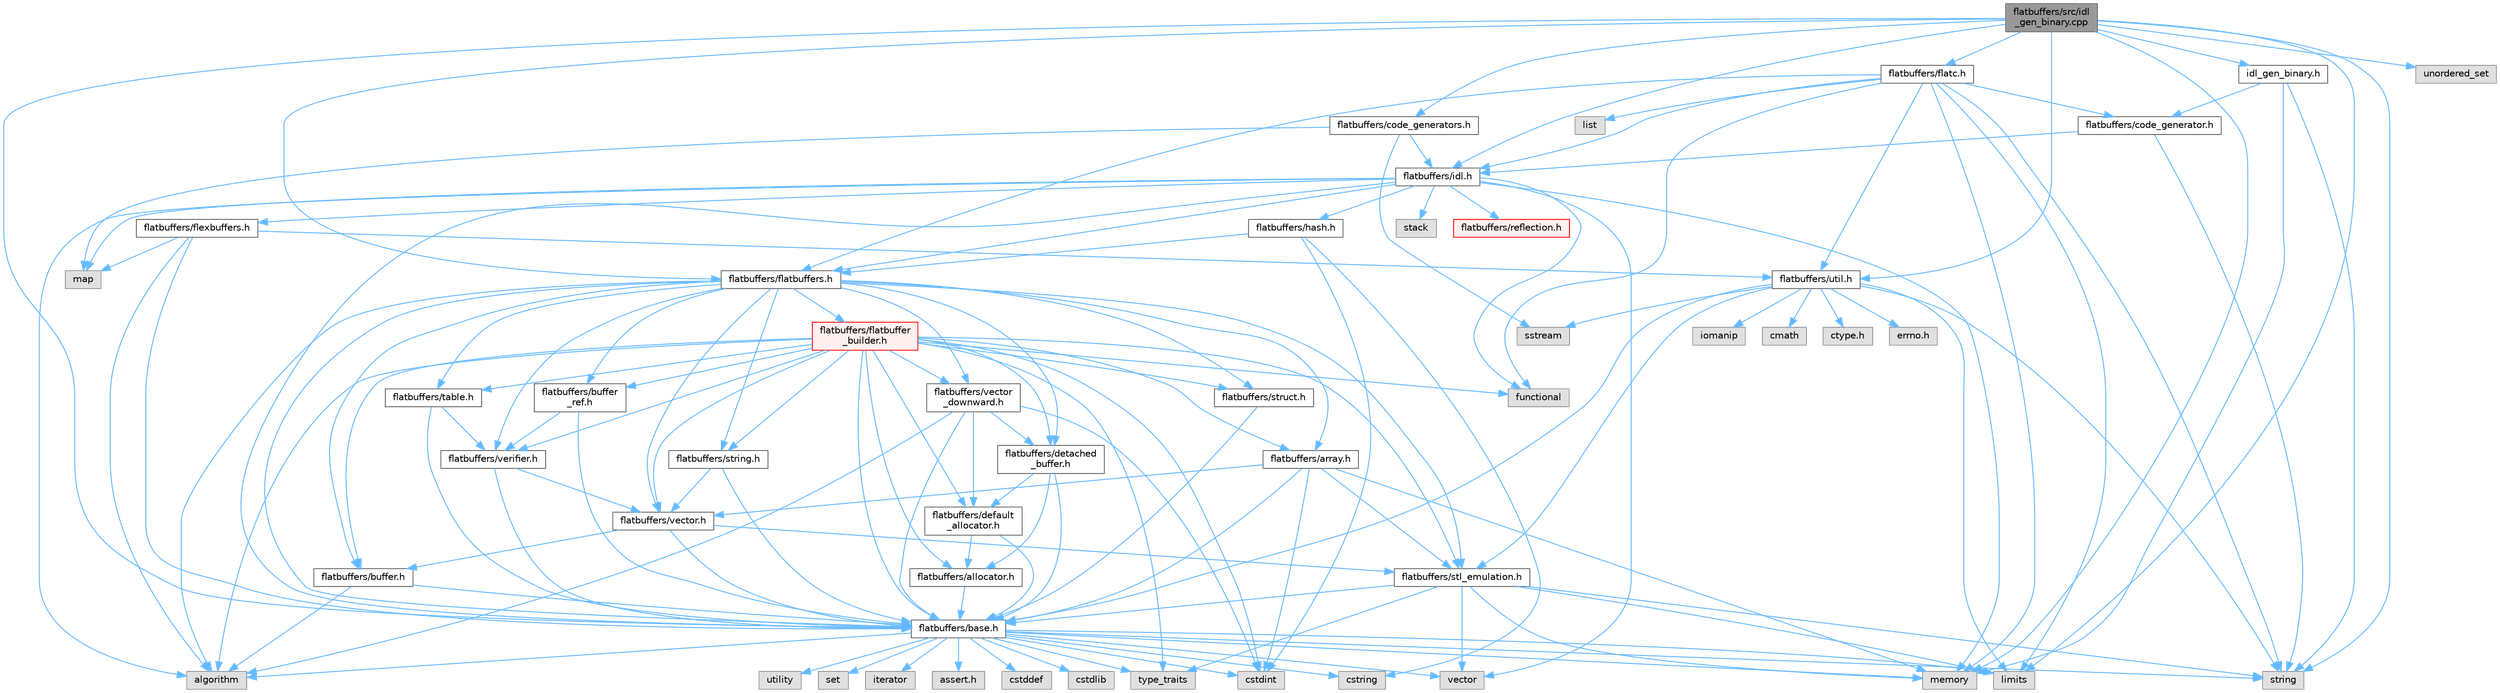 digraph "flatbuffers/src/idl_gen_binary.cpp"
{
 // LATEX_PDF_SIZE
  bgcolor="transparent";
  edge [fontname=Helvetica,fontsize=10,labelfontname=Helvetica,labelfontsize=10];
  node [fontname=Helvetica,fontsize=10,shape=box,height=0.2,width=0.4];
  Node1 [id="Node000001",label="flatbuffers/src/idl\l_gen_binary.cpp",height=0.2,width=0.4,color="gray40", fillcolor="grey60", style="filled", fontcolor="black",tooltip=" "];
  Node1 -> Node2 [id="edge138_Node000001_Node000002",color="steelblue1",style="solid",tooltip=" "];
  Node2 [id="Node000002",label="idl_gen_binary.h",height=0.2,width=0.4,color="grey40", fillcolor="white", style="filled",URL="$idl__gen__binary_8h.html",tooltip=" "];
  Node2 -> Node3 [id="edge139_Node000002_Node000003",color="steelblue1",style="solid",tooltip=" "];
  Node3 [id="Node000003",label="memory",height=0.2,width=0.4,color="grey60", fillcolor="#E0E0E0", style="filled",tooltip=" "];
  Node2 -> Node4 [id="edge140_Node000002_Node000004",color="steelblue1",style="solid",tooltip=" "];
  Node4 [id="Node000004",label="string",height=0.2,width=0.4,color="grey60", fillcolor="#E0E0E0", style="filled",tooltip=" "];
  Node2 -> Node5 [id="edge141_Node000002_Node000005",color="steelblue1",style="solid",tooltip=" "];
  Node5 [id="Node000005",label="flatbuffers/code_generator.h",height=0.2,width=0.4,color="grey40", fillcolor="white", style="filled",URL="$code__generator_8h.html",tooltip=" "];
  Node5 -> Node4 [id="edge142_Node000005_Node000004",color="steelblue1",style="solid",tooltip=" "];
  Node5 -> Node6 [id="edge143_Node000005_Node000006",color="steelblue1",style="solid",tooltip=" "];
  Node6 [id="Node000006",label="flatbuffers/idl.h",height=0.2,width=0.4,color="grey40", fillcolor="white", style="filled",URL="$idl_8h.html",tooltip=" "];
  Node6 -> Node7 [id="edge144_Node000006_Node000007",color="steelblue1",style="solid",tooltip=" "];
  Node7 [id="Node000007",label="algorithm",height=0.2,width=0.4,color="grey60", fillcolor="#E0E0E0", style="filled",tooltip=" "];
  Node6 -> Node8 [id="edge145_Node000006_Node000008",color="steelblue1",style="solid",tooltip=" "];
  Node8 [id="Node000008",label="functional",height=0.2,width=0.4,color="grey60", fillcolor="#E0E0E0", style="filled",tooltip=" "];
  Node6 -> Node9 [id="edge146_Node000006_Node000009",color="steelblue1",style="solid",tooltip=" "];
  Node9 [id="Node000009",label="map",height=0.2,width=0.4,color="grey60", fillcolor="#E0E0E0", style="filled",tooltip=" "];
  Node6 -> Node3 [id="edge147_Node000006_Node000003",color="steelblue1",style="solid",tooltip=" "];
  Node6 -> Node10 [id="edge148_Node000006_Node000010",color="steelblue1",style="solid",tooltip=" "];
  Node10 [id="Node000010",label="stack",height=0.2,width=0.4,color="grey60", fillcolor="#E0E0E0", style="filled",tooltip=" "];
  Node6 -> Node11 [id="edge149_Node000006_Node000011",color="steelblue1",style="solid",tooltip=" "];
  Node11 [id="Node000011",label="vector",height=0.2,width=0.4,color="grey60", fillcolor="#E0E0E0", style="filled",tooltip=" "];
  Node6 -> Node12 [id="edge150_Node000006_Node000012",color="steelblue1",style="solid",tooltip=" "];
  Node12 [id="Node000012",label="flatbuffers/base.h",height=0.2,width=0.4,color="grey40", fillcolor="white", style="filled",URL="$base_8h.html",tooltip=" "];
  Node12 -> Node13 [id="edge151_Node000012_Node000013",color="steelblue1",style="solid",tooltip=" "];
  Node13 [id="Node000013",label="assert.h",height=0.2,width=0.4,color="grey60", fillcolor="#E0E0E0", style="filled",tooltip=" "];
  Node12 -> Node14 [id="edge152_Node000012_Node000014",color="steelblue1",style="solid",tooltip=" "];
  Node14 [id="Node000014",label="cstdint",height=0.2,width=0.4,color="grey60", fillcolor="#E0E0E0", style="filled",tooltip=" "];
  Node12 -> Node15 [id="edge153_Node000012_Node000015",color="steelblue1",style="solid",tooltip=" "];
  Node15 [id="Node000015",label="cstddef",height=0.2,width=0.4,color="grey60", fillcolor="#E0E0E0", style="filled",tooltip=" "];
  Node12 -> Node16 [id="edge154_Node000012_Node000016",color="steelblue1",style="solid",tooltip=" "];
  Node16 [id="Node000016",label="cstdlib",height=0.2,width=0.4,color="grey60", fillcolor="#E0E0E0", style="filled",tooltip=" "];
  Node12 -> Node17 [id="edge155_Node000012_Node000017",color="steelblue1",style="solid",tooltip=" "];
  Node17 [id="Node000017",label="cstring",height=0.2,width=0.4,color="grey60", fillcolor="#E0E0E0", style="filled",tooltip=" "];
  Node12 -> Node18 [id="edge156_Node000012_Node000018",color="steelblue1",style="solid",tooltip=" "];
  Node18 [id="Node000018",label="utility",height=0.2,width=0.4,color="grey60", fillcolor="#E0E0E0", style="filled",tooltip=" "];
  Node12 -> Node4 [id="edge157_Node000012_Node000004",color="steelblue1",style="solid",tooltip=" "];
  Node12 -> Node19 [id="edge158_Node000012_Node000019",color="steelblue1",style="solid",tooltip=" "];
  Node19 [id="Node000019",label="type_traits",height=0.2,width=0.4,color="grey60", fillcolor="#E0E0E0", style="filled",tooltip=" "];
  Node12 -> Node11 [id="edge159_Node000012_Node000011",color="steelblue1",style="solid",tooltip=" "];
  Node12 -> Node20 [id="edge160_Node000012_Node000020",color="steelblue1",style="solid",tooltip=" "];
  Node20 [id="Node000020",label="set",height=0.2,width=0.4,color="grey60", fillcolor="#E0E0E0", style="filled",tooltip=" "];
  Node12 -> Node7 [id="edge161_Node000012_Node000007",color="steelblue1",style="solid",tooltip=" "];
  Node12 -> Node21 [id="edge162_Node000012_Node000021",color="steelblue1",style="solid",tooltip=" "];
  Node21 [id="Node000021",label="limits",height=0.2,width=0.4,color="grey60", fillcolor="#E0E0E0", style="filled",tooltip=" "];
  Node12 -> Node22 [id="edge163_Node000012_Node000022",color="steelblue1",style="solid",tooltip=" "];
  Node22 [id="Node000022",label="iterator",height=0.2,width=0.4,color="grey60", fillcolor="#E0E0E0", style="filled",tooltip=" "];
  Node12 -> Node3 [id="edge164_Node000012_Node000003",color="steelblue1",style="solid",tooltip=" "];
  Node6 -> Node23 [id="edge165_Node000006_Node000023",color="steelblue1",style="solid",tooltip=" "];
  Node23 [id="Node000023",label="flatbuffers/flatbuffers.h",height=0.2,width=0.4,color="grey40", fillcolor="white", style="filled",URL="$flatbuffers_8h.html",tooltip=" "];
  Node23 -> Node7 [id="edge166_Node000023_Node000007",color="steelblue1",style="solid",tooltip=" "];
  Node23 -> Node24 [id="edge167_Node000023_Node000024",color="steelblue1",style="solid",tooltip=" "];
  Node24 [id="Node000024",label="flatbuffers/array.h",height=0.2,width=0.4,color="grey40", fillcolor="white", style="filled",URL="$array_8h.html",tooltip=" "];
  Node24 -> Node14 [id="edge168_Node000024_Node000014",color="steelblue1",style="solid",tooltip=" "];
  Node24 -> Node3 [id="edge169_Node000024_Node000003",color="steelblue1",style="solid",tooltip=" "];
  Node24 -> Node12 [id="edge170_Node000024_Node000012",color="steelblue1",style="solid",tooltip=" "];
  Node24 -> Node25 [id="edge171_Node000024_Node000025",color="steelblue1",style="solid",tooltip=" "];
  Node25 [id="Node000025",label="flatbuffers/stl_emulation.h",height=0.2,width=0.4,color="grey40", fillcolor="white", style="filled",URL="$stl__emulation_8h.html",tooltip=" "];
  Node25 -> Node12 [id="edge172_Node000025_Node000012",color="steelblue1",style="solid",tooltip=" "];
  Node25 -> Node4 [id="edge173_Node000025_Node000004",color="steelblue1",style="solid",tooltip=" "];
  Node25 -> Node19 [id="edge174_Node000025_Node000019",color="steelblue1",style="solid",tooltip=" "];
  Node25 -> Node11 [id="edge175_Node000025_Node000011",color="steelblue1",style="solid",tooltip=" "];
  Node25 -> Node3 [id="edge176_Node000025_Node000003",color="steelblue1",style="solid",tooltip=" "];
  Node25 -> Node21 [id="edge177_Node000025_Node000021",color="steelblue1",style="solid",tooltip=" "];
  Node24 -> Node26 [id="edge178_Node000024_Node000026",color="steelblue1",style="solid",tooltip=" "];
  Node26 [id="Node000026",label="flatbuffers/vector.h",height=0.2,width=0.4,color="grey40", fillcolor="white", style="filled",URL="$vector_8h.html",tooltip=" "];
  Node26 -> Node12 [id="edge179_Node000026_Node000012",color="steelblue1",style="solid",tooltip=" "];
  Node26 -> Node27 [id="edge180_Node000026_Node000027",color="steelblue1",style="solid",tooltip=" "];
  Node27 [id="Node000027",label="flatbuffers/buffer.h",height=0.2,width=0.4,color="grey40", fillcolor="white", style="filled",URL="$buffer_8h.html",tooltip=" "];
  Node27 -> Node7 [id="edge181_Node000027_Node000007",color="steelblue1",style="solid",tooltip=" "];
  Node27 -> Node12 [id="edge182_Node000027_Node000012",color="steelblue1",style="solid",tooltip=" "];
  Node26 -> Node25 [id="edge183_Node000026_Node000025",color="steelblue1",style="solid",tooltip=" "];
  Node23 -> Node12 [id="edge184_Node000023_Node000012",color="steelblue1",style="solid",tooltip=" "];
  Node23 -> Node27 [id="edge185_Node000023_Node000027",color="steelblue1",style="solid",tooltip=" "];
  Node23 -> Node28 [id="edge186_Node000023_Node000028",color="steelblue1",style="solid",tooltip=" "];
  Node28 [id="Node000028",label="flatbuffers/buffer\l_ref.h",height=0.2,width=0.4,color="grey40", fillcolor="white", style="filled",URL="$buffer__ref_8h.html",tooltip=" "];
  Node28 -> Node12 [id="edge187_Node000028_Node000012",color="steelblue1",style="solid",tooltip=" "];
  Node28 -> Node29 [id="edge188_Node000028_Node000029",color="steelblue1",style="solid",tooltip=" "];
  Node29 [id="Node000029",label="flatbuffers/verifier.h",height=0.2,width=0.4,color="grey40", fillcolor="white", style="filled",URL="$verifier_8h.html",tooltip=" "];
  Node29 -> Node12 [id="edge189_Node000029_Node000012",color="steelblue1",style="solid",tooltip=" "];
  Node29 -> Node26 [id="edge190_Node000029_Node000026",color="steelblue1",style="solid",tooltip=" "];
  Node23 -> Node30 [id="edge191_Node000023_Node000030",color="steelblue1",style="solid",tooltip=" "];
  Node30 [id="Node000030",label="flatbuffers/detached\l_buffer.h",height=0.2,width=0.4,color="grey40", fillcolor="white", style="filled",URL="$detached__buffer_8h.html",tooltip=" "];
  Node30 -> Node31 [id="edge192_Node000030_Node000031",color="steelblue1",style="solid",tooltip=" "];
  Node31 [id="Node000031",label="flatbuffers/allocator.h",height=0.2,width=0.4,color="grey40", fillcolor="white", style="filled",URL="$allocator_8h.html",tooltip=" "];
  Node31 -> Node12 [id="edge193_Node000031_Node000012",color="steelblue1",style="solid",tooltip=" "];
  Node30 -> Node12 [id="edge194_Node000030_Node000012",color="steelblue1",style="solid",tooltip=" "];
  Node30 -> Node32 [id="edge195_Node000030_Node000032",color="steelblue1",style="solid",tooltip=" "];
  Node32 [id="Node000032",label="flatbuffers/default\l_allocator.h",height=0.2,width=0.4,color="grey40", fillcolor="white", style="filled",URL="$default__allocator_8h.html",tooltip=" "];
  Node32 -> Node31 [id="edge196_Node000032_Node000031",color="steelblue1",style="solid",tooltip=" "];
  Node32 -> Node12 [id="edge197_Node000032_Node000012",color="steelblue1",style="solid",tooltip=" "];
  Node23 -> Node33 [id="edge198_Node000023_Node000033",color="steelblue1",style="solid",tooltip=" "];
  Node33 [id="Node000033",label="flatbuffers/flatbuffer\l_builder.h",height=0.2,width=0.4,color="red", fillcolor="#FFF0F0", style="filled",URL="$flatbuffer__builder_8h.html",tooltip=" "];
  Node33 -> Node7 [id="edge199_Node000033_Node000007",color="steelblue1",style="solid",tooltip=" "];
  Node33 -> Node14 [id="edge200_Node000033_Node000014",color="steelblue1",style="solid",tooltip=" "];
  Node33 -> Node8 [id="edge201_Node000033_Node000008",color="steelblue1",style="solid",tooltip=" "];
  Node33 -> Node19 [id="edge202_Node000033_Node000019",color="steelblue1",style="solid",tooltip=" "];
  Node33 -> Node31 [id="edge203_Node000033_Node000031",color="steelblue1",style="solid",tooltip=" "];
  Node33 -> Node24 [id="edge204_Node000033_Node000024",color="steelblue1",style="solid",tooltip=" "];
  Node33 -> Node12 [id="edge205_Node000033_Node000012",color="steelblue1",style="solid",tooltip=" "];
  Node33 -> Node27 [id="edge206_Node000033_Node000027",color="steelblue1",style="solid",tooltip=" "];
  Node33 -> Node28 [id="edge207_Node000033_Node000028",color="steelblue1",style="solid",tooltip=" "];
  Node33 -> Node32 [id="edge208_Node000033_Node000032",color="steelblue1",style="solid",tooltip=" "];
  Node33 -> Node30 [id="edge209_Node000033_Node000030",color="steelblue1",style="solid",tooltip=" "];
  Node33 -> Node25 [id="edge210_Node000033_Node000025",color="steelblue1",style="solid",tooltip=" "];
  Node33 -> Node35 [id="edge211_Node000033_Node000035",color="steelblue1",style="solid",tooltip=" "];
  Node35 [id="Node000035",label="flatbuffers/string.h",height=0.2,width=0.4,color="grey40", fillcolor="white", style="filled",URL="$string_8h.html",tooltip=" "];
  Node35 -> Node12 [id="edge212_Node000035_Node000012",color="steelblue1",style="solid",tooltip=" "];
  Node35 -> Node26 [id="edge213_Node000035_Node000026",color="steelblue1",style="solid",tooltip=" "];
  Node33 -> Node36 [id="edge214_Node000033_Node000036",color="steelblue1",style="solid",tooltip=" "];
  Node36 [id="Node000036",label="flatbuffers/struct.h",height=0.2,width=0.4,color="grey40", fillcolor="white", style="filled",URL="$struct_8h.html",tooltip=" "];
  Node36 -> Node12 [id="edge215_Node000036_Node000012",color="steelblue1",style="solid",tooltip=" "];
  Node33 -> Node37 [id="edge216_Node000033_Node000037",color="steelblue1",style="solid",tooltip=" "];
  Node37 [id="Node000037",label="flatbuffers/table.h",height=0.2,width=0.4,color="grey40", fillcolor="white", style="filled",URL="$table_8h.html",tooltip=" "];
  Node37 -> Node12 [id="edge217_Node000037_Node000012",color="steelblue1",style="solid",tooltip=" "];
  Node37 -> Node29 [id="edge218_Node000037_Node000029",color="steelblue1",style="solid",tooltip=" "];
  Node33 -> Node26 [id="edge219_Node000033_Node000026",color="steelblue1",style="solid",tooltip=" "];
  Node33 -> Node38 [id="edge220_Node000033_Node000038",color="steelblue1",style="solid",tooltip=" "];
  Node38 [id="Node000038",label="flatbuffers/vector\l_downward.h",height=0.2,width=0.4,color="grey40", fillcolor="white", style="filled",URL="$vector__downward_8h.html",tooltip=" "];
  Node38 -> Node7 [id="edge221_Node000038_Node000007",color="steelblue1",style="solid",tooltip=" "];
  Node38 -> Node14 [id="edge222_Node000038_Node000014",color="steelblue1",style="solid",tooltip=" "];
  Node38 -> Node12 [id="edge223_Node000038_Node000012",color="steelblue1",style="solid",tooltip=" "];
  Node38 -> Node32 [id="edge224_Node000038_Node000032",color="steelblue1",style="solid",tooltip=" "];
  Node38 -> Node30 [id="edge225_Node000038_Node000030",color="steelblue1",style="solid",tooltip=" "];
  Node33 -> Node29 [id="edge226_Node000033_Node000029",color="steelblue1",style="solid",tooltip=" "];
  Node23 -> Node25 [id="edge227_Node000023_Node000025",color="steelblue1",style="solid",tooltip=" "];
  Node23 -> Node35 [id="edge228_Node000023_Node000035",color="steelblue1",style="solid",tooltip=" "];
  Node23 -> Node36 [id="edge229_Node000023_Node000036",color="steelblue1",style="solid",tooltip=" "];
  Node23 -> Node37 [id="edge230_Node000023_Node000037",color="steelblue1",style="solid",tooltip=" "];
  Node23 -> Node26 [id="edge231_Node000023_Node000026",color="steelblue1",style="solid",tooltip=" "];
  Node23 -> Node38 [id="edge232_Node000023_Node000038",color="steelblue1",style="solid",tooltip=" "];
  Node23 -> Node29 [id="edge233_Node000023_Node000029",color="steelblue1",style="solid",tooltip=" "];
  Node6 -> Node39 [id="edge234_Node000006_Node000039",color="steelblue1",style="solid",tooltip=" "];
  Node39 [id="Node000039",label="flatbuffers/flexbuffers.h",height=0.2,width=0.4,color="grey40", fillcolor="white", style="filled",URL="$flexbuffers_8h.html",tooltip=" "];
  Node39 -> Node7 [id="edge235_Node000039_Node000007",color="steelblue1",style="solid",tooltip=" "];
  Node39 -> Node9 [id="edge236_Node000039_Node000009",color="steelblue1",style="solid",tooltip=" "];
  Node39 -> Node12 [id="edge237_Node000039_Node000012",color="steelblue1",style="solid",tooltip=" "];
  Node39 -> Node40 [id="edge238_Node000039_Node000040",color="steelblue1",style="solid",tooltip=" "];
  Node40 [id="Node000040",label="flatbuffers/util.h",height=0.2,width=0.4,color="grey40", fillcolor="white", style="filled",URL="$util_8h.html",tooltip=" "];
  Node40 -> Node41 [id="edge239_Node000040_Node000041",color="steelblue1",style="solid",tooltip=" "];
  Node41 [id="Node000041",label="ctype.h",height=0.2,width=0.4,color="grey60", fillcolor="#E0E0E0", style="filled",tooltip=" "];
  Node40 -> Node42 [id="edge240_Node000040_Node000042",color="steelblue1",style="solid",tooltip=" "];
  Node42 [id="Node000042",label="errno.h",height=0.2,width=0.4,color="grey60", fillcolor="#E0E0E0", style="filled",tooltip=" "];
  Node40 -> Node12 [id="edge241_Node000040_Node000012",color="steelblue1",style="solid",tooltip=" "];
  Node40 -> Node25 [id="edge242_Node000040_Node000025",color="steelblue1",style="solid",tooltip=" "];
  Node40 -> Node43 [id="edge243_Node000040_Node000043",color="steelblue1",style="solid",tooltip=" "];
  Node43 [id="Node000043",label="iomanip",height=0.2,width=0.4,color="grey60", fillcolor="#E0E0E0", style="filled",tooltip=" "];
  Node40 -> Node44 [id="edge244_Node000040_Node000044",color="steelblue1",style="solid",tooltip=" "];
  Node44 [id="Node000044",label="sstream",height=0.2,width=0.4,color="grey60", fillcolor="#E0E0E0", style="filled",tooltip=" "];
  Node40 -> Node45 [id="edge245_Node000040_Node000045",color="steelblue1",style="solid",tooltip=" "];
  Node45 [id="Node000045",label="cmath",height=0.2,width=0.4,color="grey60", fillcolor="#E0E0E0", style="filled",tooltip=" "];
  Node40 -> Node21 [id="edge246_Node000040_Node000021",color="steelblue1",style="solid",tooltip=" "];
  Node40 -> Node4 [id="edge247_Node000040_Node000004",color="steelblue1",style="solid",tooltip=" "];
  Node6 -> Node46 [id="edge248_Node000006_Node000046",color="steelblue1",style="solid",tooltip=" "];
  Node46 [id="Node000046",label="flatbuffers/hash.h",height=0.2,width=0.4,color="grey40", fillcolor="white", style="filled",URL="$hash_8h.html",tooltip=" "];
  Node46 -> Node14 [id="edge249_Node000046_Node000014",color="steelblue1",style="solid",tooltip=" "];
  Node46 -> Node17 [id="edge250_Node000046_Node000017",color="steelblue1",style="solid",tooltip=" "];
  Node46 -> Node23 [id="edge251_Node000046_Node000023",color="steelblue1",style="solid",tooltip=" "];
  Node6 -> Node47 [id="edge252_Node000006_Node000047",color="steelblue1",style="solid",tooltip=" "];
  Node47 [id="Node000047",label="flatbuffers/reflection.h",height=0.2,width=0.4,color="red", fillcolor="#FFF0F0", style="filled",URL="$reflection_8h.html",tooltip=" "];
  Node1 -> Node21 [id="edge253_Node000001_Node000021",color="steelblue1",style="solid",tooltip=" "];
  Node1 -> Node3 [id="edge254_Node000001_Node000003",color="steelblue1",style="solid",tooltip=" "];
  Node1 -> Node4 [id="edge255_Node000001_Node000004",color="steelblue1",style="solid",tooltip=" "];
  Node1 -> Node49 [id="edge256_Node000001_Node000049",color="steelblue1",style="solid",tooltip=" "];
  Node49 [id="Node000049",label="unordered_set",height=0.2,width=0.4,color="grey60", fillcolor="#E0E0E0", style="filled",tooltip=" "];
  Node1 -> Node12 [id="edge257_Node000001_Node000012",color="steelblue1",style="solid",tooltip=" "];
  Node1 -> Node50 [id="edge258_Node000001_Node000050",color="steelblue1",style="solid",tooltip=" "];
  Node50 [id="Node000050",label="flatbuffers/code_generators.h",height=0.2,width=0.4,color="grey40", fillcolor="white", style="filled",URL="$code__generators_8h.html",tooltip=" "];
  Node50 -> Node9 [id="edge259_Node000050_Node000009",color="steelblue1",style="solid",tooltip=" "];
  Node50 -> Node44 [id="edge260_Node000050_Node000044",color="steelblue1",style="solid",tooltip=" "];
  Node50 -> Node6 [id="edge261_Node000050_Node000006",color="steelblue1",style="solid",tooltip=" "];
  Node1 -> Node23 [id="edge262_Node000001_Node000023",color="steelblue1",style="solid",tooltip=" "];
  Node1 -> Node51 [id="edge263_Node000001_Node000051",color="steelblue1",style="solid",tooltip=" "];
  Node51 [id="Node000051",label="flatbuffers/flatc.h",height=0.2,width=0.4,color="grey40", fillcolor="white", style="filled",URL="$flatc_8h.html",tooltip=" "];
  Node51 -> Node8 [id="edge264_Node000051_Node000008",color="steelblue1",style="solid",tooltip=" "];
  Node51 -> Node21 [id="edge265_Node000051_Node000021",color="steelblue1",style="solid",tooltip=" "];
  Node51 -> Node52 [id="edge266_Node000051_Node000052",color="steelblue1",style="solid",tooltip=" "];
  Node52 [id="Node000052",label="list",height=0.2,width=0.4,color="grey60", fillcolor="#E0E0E0", style="filled",tooltip=" "];
  Node51 -> Node3 [id="edge267_Node000051_Node000003",color="steelblue1",style="solid",tooltip=" "];
  Node51 -> Node4 [id="edge268_Node000051_Node000004",color="steelblue1",style="solid",tooltip=" "];
  Node51 -> Node5 [id="edge269_Node000051_Node000005",color="steelblue1",style="solid",tooltip=" "];
  Node51 -> Node23 [id="edge270_Node000051_Node000023",color="steelblue1",style="solid",tooltip=" "];
  Node51 -> Node6 [id="edge271_Node000051_Node000006",color="steelblue1",style="solid",tooltip=" "];
  Node51 -> Node40 [id="edge272_Node000051_Node000040",color="steelblue1",style="solid",tooltip=" "];
  Node1 -> Node6 [id="edge273_Node000001_Node000006",color="steelblue1",style="solid",tooltip=" "];
  Node1 -> Node40 [id="edge274_Node000001_Node000040",color="steelblue1",style="solid",tooltip=" "];
}
